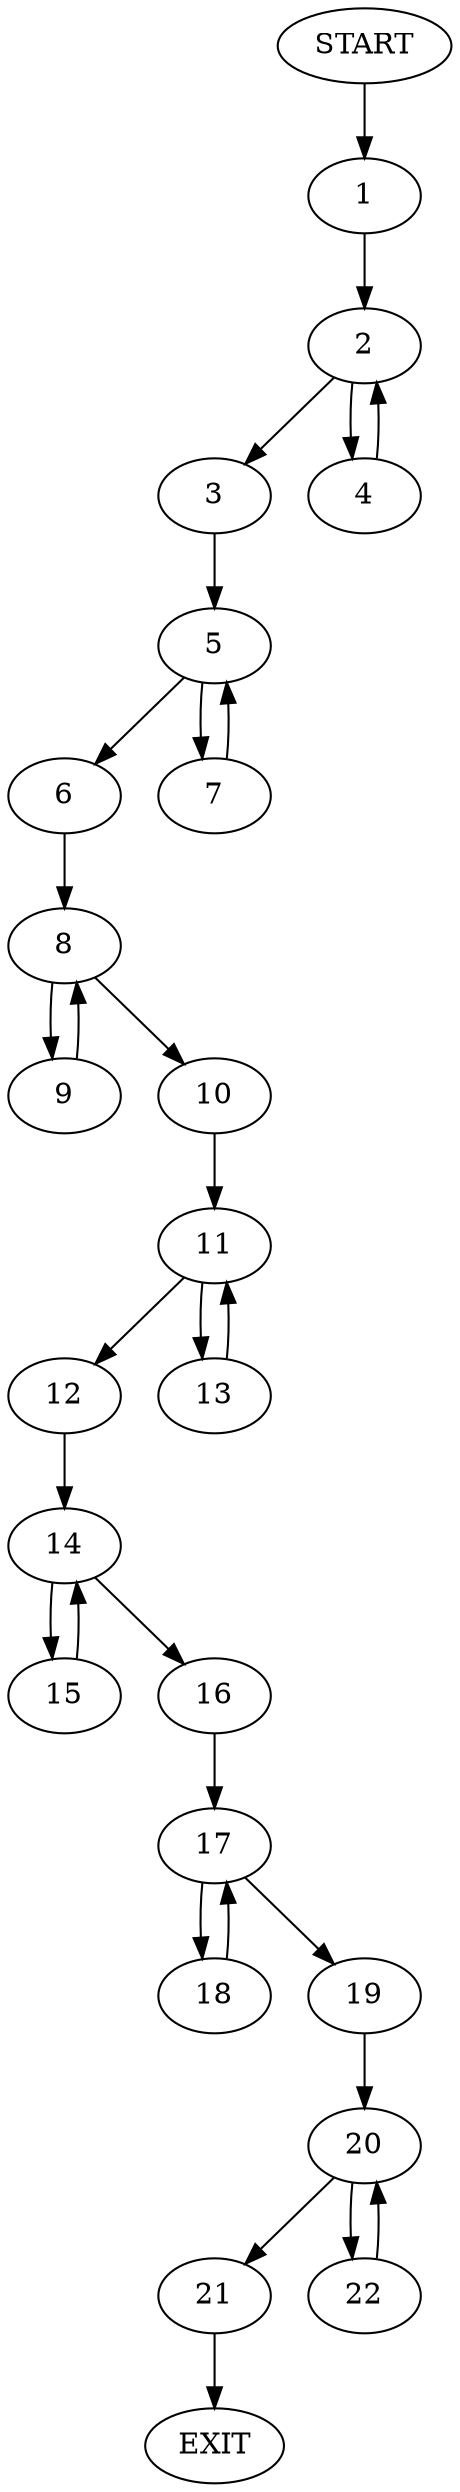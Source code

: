 digraph {
0 [label="START"]
23 [label="EXIT"]
0 -> 1
1 -> 2
2 -> 3
2 -> 4
3 -> 5
4 -> 2
5 -> 6
5 -> 7
6 -> 8
7 -> 5
8 -> 9
8 -> 10
10 -> 11
9 -> 8
11 -> 12
11 -> 13
13 -> 11
12 -> 14
14 -> 15
14 -> 16
16 -> 17
15 -> 14
17 -> 18
17 -> 19
19 -> 20
18 -> 17
20 -> 21
20 -> 22
21 -> 23
22 -> 20
}
